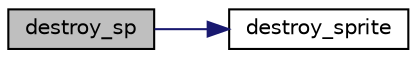 digraph "destroy_sp"
{
 // LATEX_PDF_SIZE
  edge [fontname="Helvetica",fontsize="10",labelfontname="Helvetica",labelfontsize="10"];
  node [fontname="Helvetica",fontsize="10",shape=record];
  rankdir="LR";
  Node1 [label="destroy_sp",height=0.2,width=0.4,color="black", fillcolor="grey75", style="filled", fontcolor="black",tooltip="cria o elemento passado como argumento."];
  Node1 -> Node2 [color="midnightblue",fontsize="10",style="solid",fontname="Helvetica"];
  Node2 [label="destroy_sprite",height=0.2,width=0.4,color="black", fillcolor="white", style="filled",URL="$group__sprite.html#gaf16c6befaac9ffb673b9e3c798d542ed",tooltip=" "];
}
